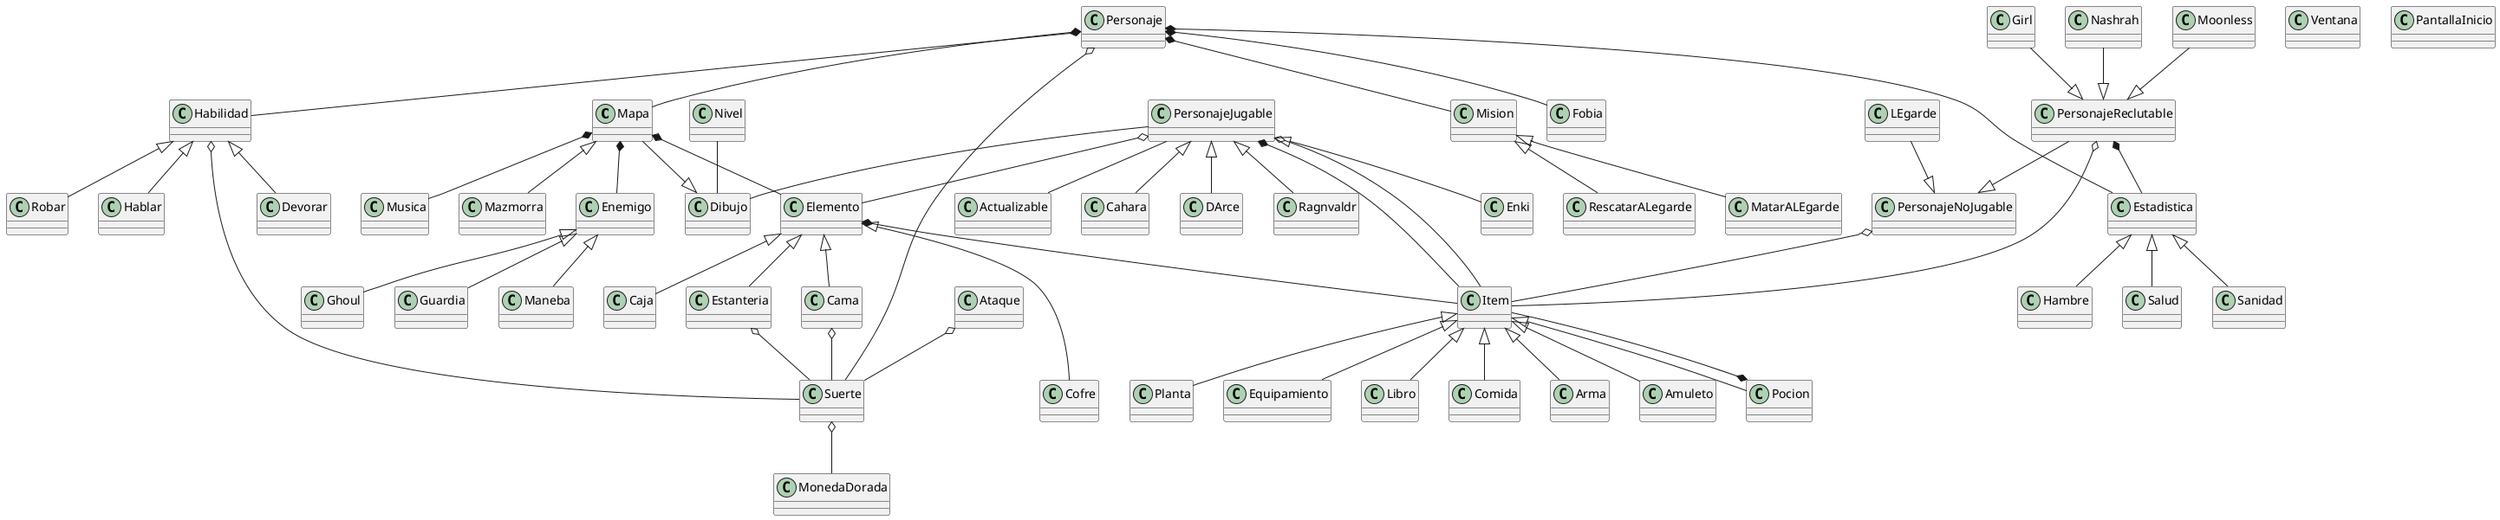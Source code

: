 @startuml FearNHunger

class Mapa
class Mazmorra
class Musica 
class Nivel
class Ventana
class Dibujo
class PantallaInicio
class Actualizable

Mapa <|-- Mazmorra
Mapa *-- Musica
Mapa *-- Elemento
Mapa *-- Enemigo

Personaje *-- Mapa

Nivel -- Dibujo
Mapa --|> Dibujo
PersonajeJugable -- Dibujo 
PersonajeJugable -- Actualizable

class Elemento
 class Cofre 
 class Estanteria
 class Cama

Elemento <|--- Cofre
Elemento <|-- Estanteria
Elemento <|-- Caja
Elemento <|-- Cama

PersonajeJugable o-- Elemento
Elemento *-- Item

class Item
 class Equipamiento
 class Libro 
 class Comida 
 class Arma 
 class Amuleto
 class Pocion
 class Planta
 class MonedaDorada

Suerte o-- MonedaDorada 

PersonajeJugable *-- Item
PersonajeJugable o-- Item
PersonajeNoJugable o-- Item

Item <|-- Equipamiento
Item <|-- Libro
Item <|-- Comida 
Item <|-- Arma 
Item <|-- Amuleto 
Item <|-- Pocion 
Item <|-- Planta 

Pocion *-- Item

class Enemigo
class Guardia
class Maneba 
class Ghoul

Enemigo <|-- Guardia
Enemigo <|-- Maneba
Enemigo <|-- Ghoul

class Ataque

Ataque o-- Suerte
Cama o-- Suerte
Estanteria o-- Suerte 
Habilidad o-- Suerte

class Suerte 

class Personaje 
 class PersonajeJugable
  class Cahara 
  class DArce 
  class Ragnvaldr
  class Enki
 class PersonajeNoJugable
  class Girl 
  class LEgarde
  class Nashrah
  class Moonless

 class PersonajeReclutable

 PersonajeReclutable --|> PersonajeNoJugable
 PersonajeReclutable o-- Item
 PersonajeReclutable *-- Estadistica

 Girl --|> PersonajeReclutable
 Moonless --|>PersonajeReclutable
 Nashrah --|>PersonajeReclutable
 LEgarde --|> PersonajeNoJugable

PersonajeJugable <|-- Enki
PersonajeJugable <|-- DArce
PersonajeJugable <|-- Ragnvaldr
PersonajeJugable <|-- Cahara

Personaje *-- Estadistica
Personaje *-- Fobia 
Personaje *-- Mision
Personaje *-- Habilidad
Personaje o-- Suerte

Estadistica <|-- Salud
Estadistica <|-- Sanidad
Estadistica <|-- Hambre

class Estadistica
  class Salud 
  class Sanidad 
  class Hambre 
  class Fobia
  
class Habilidad  
   Habilidad <|-- Devorar  
   Habilidad <|-- Robar   
   Habilidad <|-- Hablar   

  class Mision  
   Mision <|-- RescatarALegarde  
   Mision <|-- MatarALEgarde  

@enduml  
